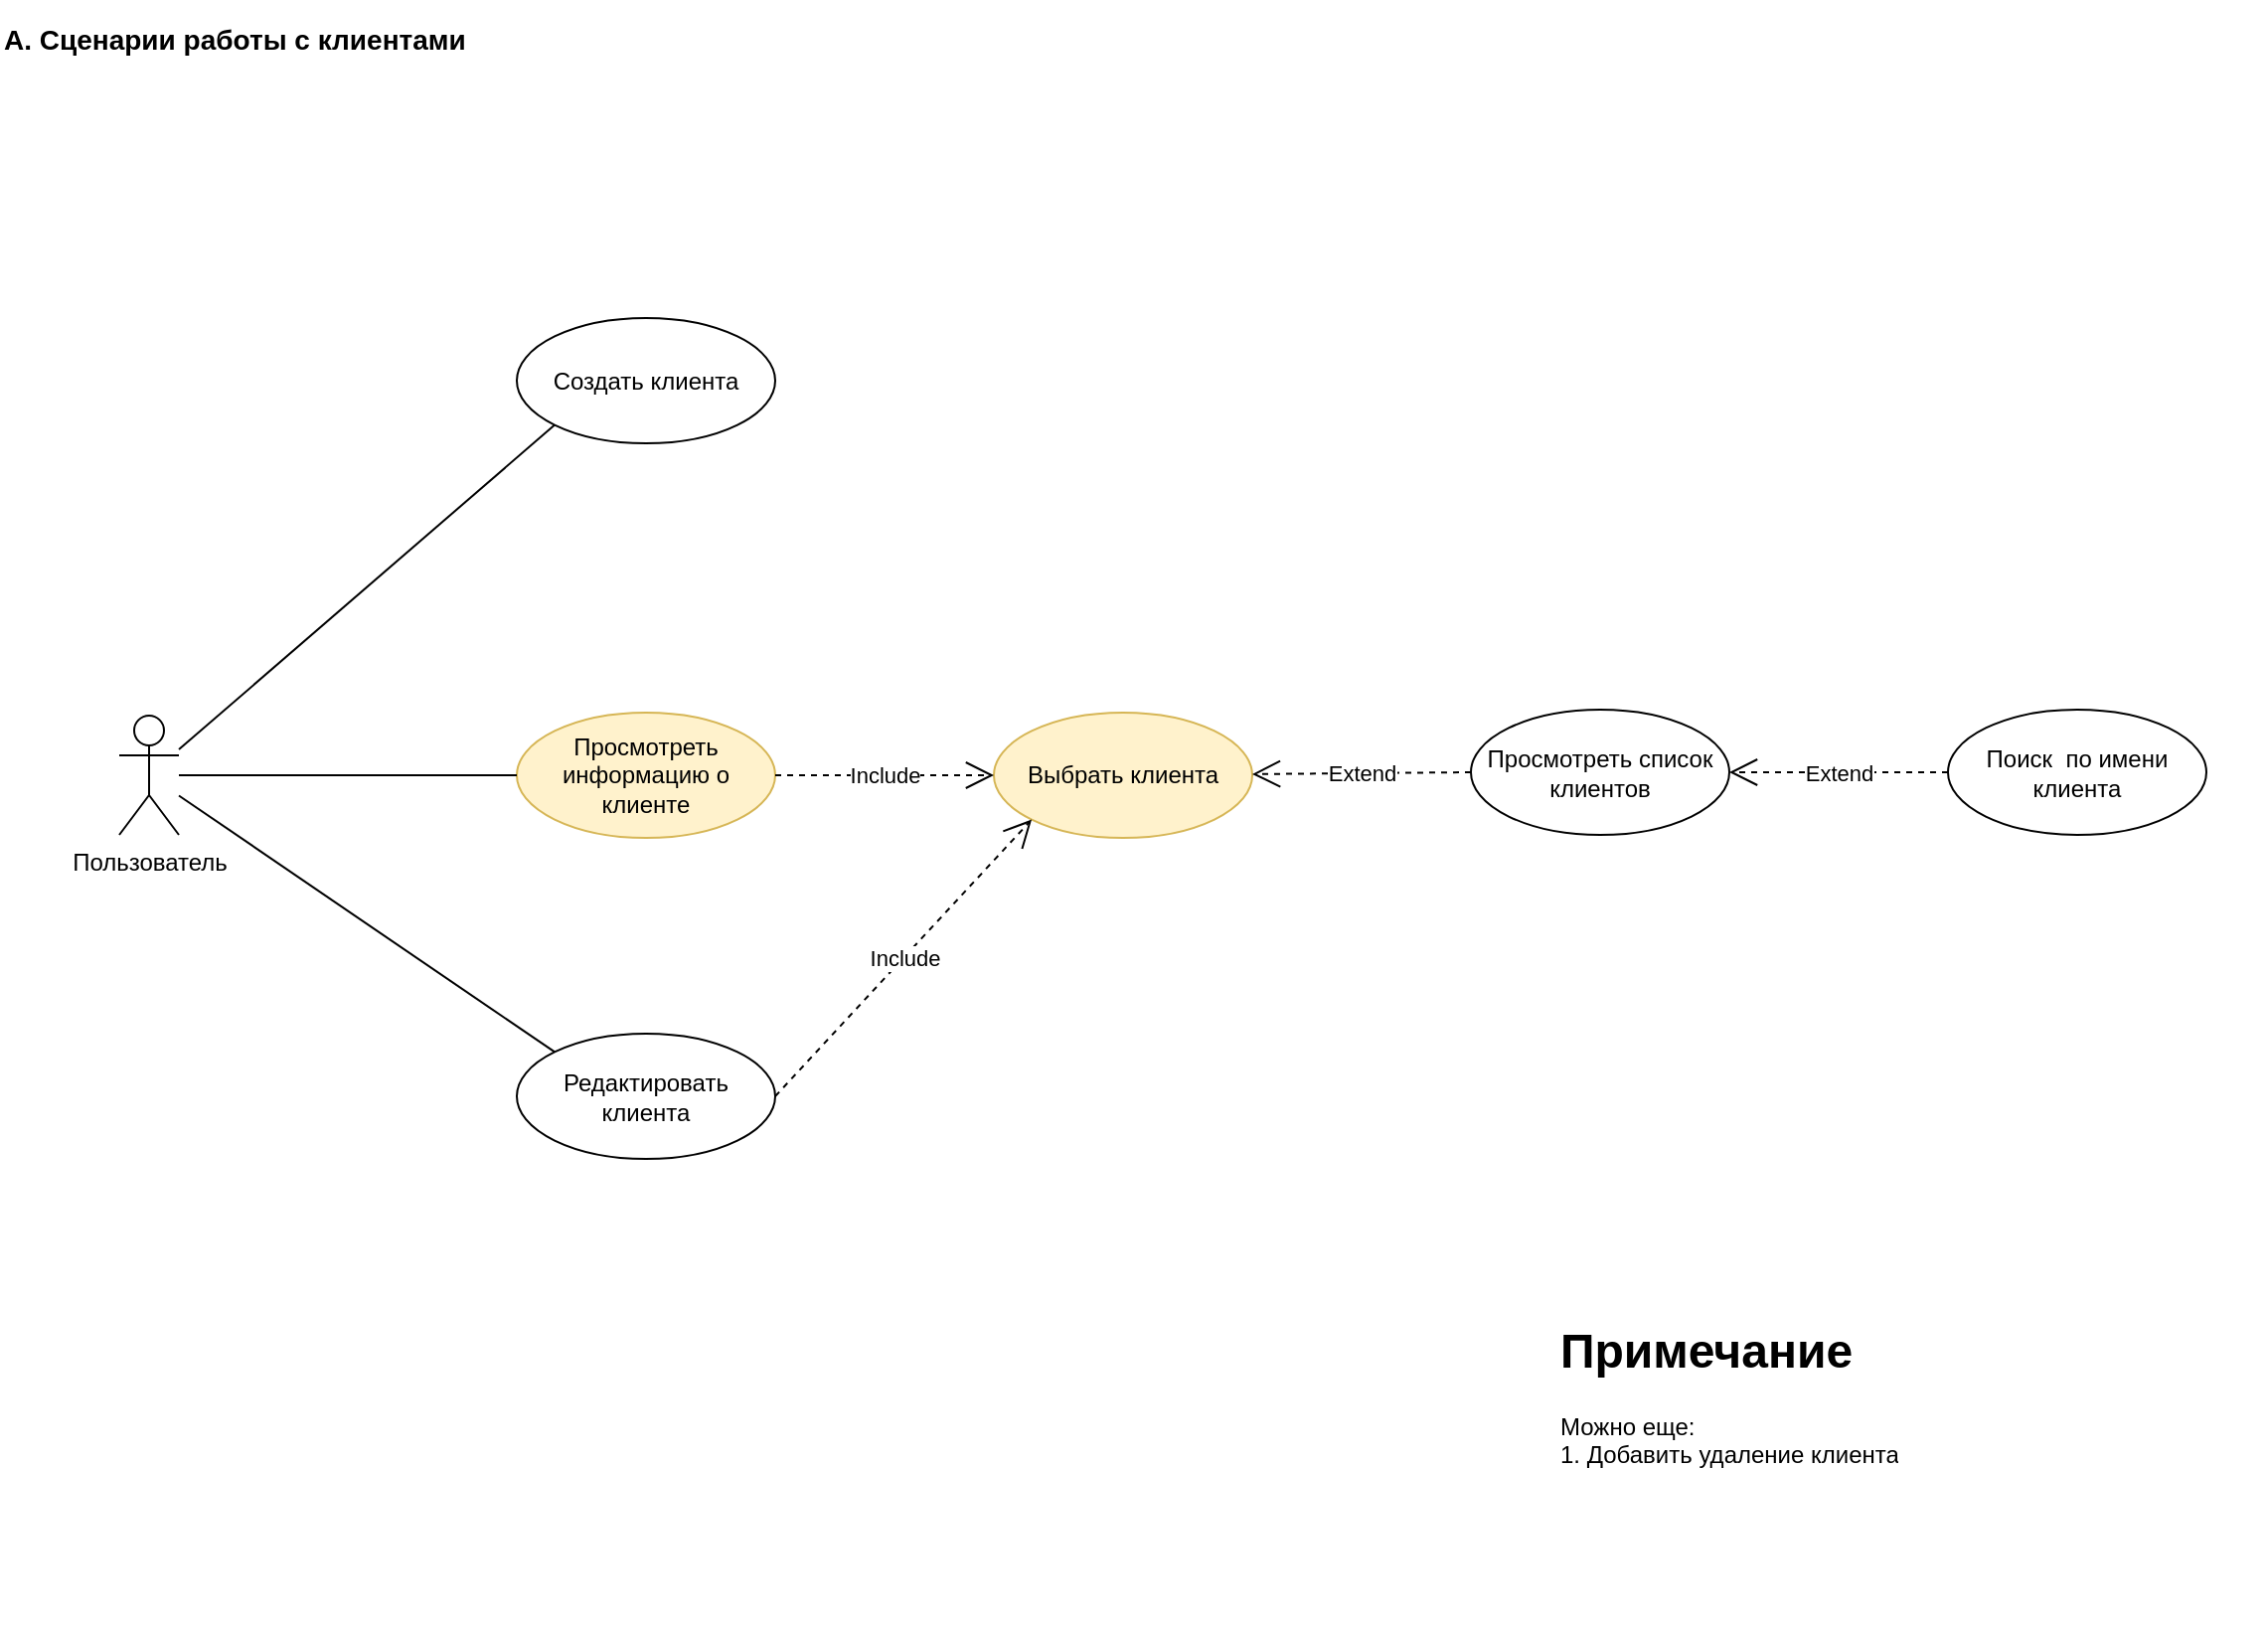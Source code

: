 <mxfile version="20.3.0" type="device" pages="4"><diagram name="A. Клиент" id="KLukvnsCW9kywEPagtwD"><mxGraphModel dx="1422" dy="865" grid="1" gridSize="10" guides="1" tooltips="1" connect="1" arrows="1" fold="1" page="1" pageScale="1" pageWidth="1169" pageHeight="827" math="0" shadow="0"><root><mxCell id="JQDCyqcoF0RoaiC3-Lny-0"/><mxCell id="JQDCyqcoF0RoaiC3-Lny-1" parent="JQDCyqcoF0RoaiC3-Lny-0"/><mxCell id="JQDCyqcoF0RoaiC3-Lny-2" value="Пользователь" style="shape=umlActor;verticalLabelPosition=bottom;verticalAlign=top;html=1;outlineConnect=0;" parent="JQDCyqcoF0RoaiC3-Lny-1" vertex="1"><mxGeometry x="80" y="360" width="30" height="60" as="geometry"/></mxCell><mxCell id="JQDCyqcoF0RoaiC3-Lny-3" value="Создать клиента" style="ellipse;whiteSpace=wrap;html=1;" parent="JQDCyqcoF0RoaiC3-Lny-1" vertex="1"><mxGeometry x="280" y="160" width="130" height="63" as="geometry"/></mxCell><mxCell id="JQDCyqcoF0RoaiC3-Lny-4" value="" style="endArrow=none;html=1;rounded=0;entryX=0;entryY=0;entryDx=0;entryDy=0;" parent="JQDCyqcoF0RoaiC3-Lny-1" source="JQDCyqcoF0RoaiC3-Lny-2" target="NDwJVKcNnX8GIjORpzie-4" edge="1"><mxGeometry width="50" height="50" relative="1" as="geometry"><mxPoint x="110" y="520" as="sourcePoint"/><mxPoint x="250" y="530" as="targetPoint"/></mxGeometry></mxCell><mxCell id="NDwJVKcNnX8GIjORpzie-0" value="Просмотреть информацию о клиенте" style="ellipse;whiteSpace=wrap;html=1;fillColor=#fff2cc;strokeColor=#d6b656;" parent="JQDCyqcoF0RoaiC3-Lny-1" vertex="1"><mxGeometry x="280" y="358.5" width="130" height="63" as="geometry"/></mxCell><mxCell id="NDwJVKcNnX8GIjORpzie-2" value="Просмотреть список клиентов" style="ellipse;whiteSpace=wrap;html=1;" parent="JQDCyqcoF0RoaiC3-Lny-1" vertex="1"><mxGeometry x="760" y="357" width="130" height="63" as="geometry"/></mxCell><mxCell id="NDwJVKcNnX8GIjORpzie-3" value="Поиск&amp;nbsp; по имени клиента" style="ellipse;whiteSpace=wrap;html=1;" parent="JQDCyqcoF0RoaiC3-Lny-1" vertex="1"><mxGeometry x="1000" y="357" width="130" height="63" as="geometry"/></mxCell><mxCell id="NDwJVKcNnX8GIjORpzie-4" value="Редактировать клиента" style="ellipse;whiteSpace=wrap;html=1;" parent="JQDCyqcoF0RoaiC3-Lny-1" vertex="1"><mxGeometry x="280" y="520" width="130" height="63" as="geometry"/></mxCell><mxCell id="NDwJVKcNnX8GIjORpzie-5" value="Выбрать клиента" style="ellipse;whiteSpace=wrap;html=1;fillColor=#fff2cc;strokeColor=#d6b656;" parent="JQDCyqcoF0RoaiC3-Lny-1" vertex="1"><mxGeometry x="520" y="358.5" width="130" height="63" as="geometry"/></mxCell><mxCell id="5cxmv5viWOaPXtyHDh8R-0" value="Include" style="endArrow=open;endSize=12;dashed=1;html=1;rounded=0;entryX=0;entryY=1;entryDx=0;entryDy=0;exitX=1;exitY=0.5;exitDx=0;exitDy=0;" parent="JQDCyqcoF0RoaiC3-Lny-1" source="NDwJVKcNnX8GIjORpzie-4" target="NDwJVKcNnX8GIjORpzie-5" edge="1"><mxGeometry width="160" relative="1" as="geometry"><mxPoint x="480" y="510" as="sourcePoint"/><mxPoint x="450" y="430" as="targetPoint"/></mxGeometry></mxCell><mxCell id="5cxmv5viWOaPXtyHDh8R-1" value="Include" style="endArrow=open;endSize=12;dashed=1;html=1;rounded=0;exitX=1;exitY=0.5;exitDx=0;exitDy=0;entryX=0;entryY=0.5;entryDx=0;entryDy=0;" parent="JQDCyqcoF0RoaiC3-Lny-1" source="NDwJVKcNnX8GIjORpzie-0" target="NDwJVKcNnX8GIjORpzie-5" edge="1"><mxGeometry width="160" relative="1" as="geometry"><mxPoint x="416.569" y="491.716" as="sourcePoint"/><mxPoint x="583.431" y="468.284" as="targetPoint"/></mxGeometry></mxCell><mxCell id="5cxmv5viWOaPXtyHDh8R-2" value="Extend" style="endArrow=open;endSize=12;dashed=1;html=1;rounded=0;exitX=0;exitY=0.5;exitDx=0;exitDy=0;" parent="JQDCyqcoF0RoaiC3-Lny-1" source="NDwJVKcNnX8GIjORpzie-2" target="NDwJVKcNnX8GIjORpzie-5" edge="1"><mxGeometry width="160" relative="1" as="geometry"><mxPoint x="650.0" y="610" as="sourcePoint"/><mxPoint x="770.0" y="610" as="targetPoint"/></mxGeometry></mxCell><mxCell id="5cxmv5viWOaPXtyHDh8R-3" value="Extend" style="endArrow=open;endSize=12;dashed=1;html=1;rounded=0;exitX=0;exitY=0.5;exitDx=0;exitDy=0;entryX=1;entryY=0.5;entryDx=0;entryDy=0;" parent="JQDCyqcoF0RoaiC3-Lny-1" source="NDwJVKcNnX8GIjORpzie-3" target="NDwJVKcNnX8GIjORpzie-2" edge="1"><mxGeometry width="160" relative="1" as="geometry"><mxPoint x="840" y="360" as="sourcePoint"/><mxPoint x="702.47" y="415.012" as="targetPoint"/></mxGeometry></mxCell><mxCell id="5cxmv5viWOaPXtyHDh8R-4" value="" style="endArrow=none;html=1;rounded=0;entryX=0;entryY=0.5;entryDx=0;entryDy=0;" parent="JQDCyqcoF0RoaiC3-Lny-1" source="JQDCyqcoF0RoaiC3-Lny-2" target="NDwJVKcNnX8GIjORpzie-0" edge="1"><mxGeometry width="50" height="50" relative="1" as="geometry"><mxPoint x="120" y="412.973" as="sourcePoint"/><mxPoint x="220" y="372" as="targetPoint"/></mxGeometry></mxCell><mxCell id="5cxmv5viWOaPXtyHDh8R-5" value="" style="endArrow=none;html=1;rounded=0;entryX=0;entryY=1;entryDx=0;entryDy=0;" parent="JQDCyqcoF0RoaiC3-Lny-1" source="JQDCyqcoF0RoaiC3-Lny-2" target="JQDCyqcoF0RoaiC3-Lny-3" edge="1"><mxGeometry width="50" height="50" relative="1" as="geometry"><mxPoint x="120" y="400" as="sourcePoint"/><mxPoint x="290" y="400" as="targetPoint"/></mxGeometry></mxCell><mxCell id="ayAptKKW87aqGU0PAVVP-0" value="A. Сценарии работы с клиентами" style="text;html=1;strokeColor=none;fillColor=none;align=left;verticalAlign=middle;whiteSpace=wrap;rounded=0;fontSize=14;fontStyle=1" parent="JQDCyqcoF0RoaiC3-Lny-1" vertex="1"><mxGeometry x="20" width="400" height="40" as="geometry"/></mxCell><mxCell id="k7tBB2zbM1CoJRFrourM-0" value="&lt;h1&gt;Примечание&lt;/h1&gt;&lt;p&gt;Можно еще:&lt;br&gt;1. Добавить удаление клиента&lt;br&gt;&lt;br&gt;&lt;/p&gt;" style="text;html=1;strokeColor=none;fillColor=none;spacing=5;spacingTop=-20;whiteSpace=wrap;overflow=hidden;rounded=0;" parent="JQDCyqcoF0RoaiC3-Lny-1" vertex="1"><mxGeometry x="800" y="660" width="360" height="160" as="geometry"/></mxCell></root></mxGraphModel></diagram><diagram id="cx80Es1cIBnWXpx1POHm" name="B. Заказ"><mxGraphModel dx="1422" dy="865" grid="1" gridSize="10" guides="1" tooltips="1" connect="1" arrows="1" fold="1" page="1" pageScale="1" pageWidth="1169" pageHeight="827" math="0" shadow="0"><root><mxCell id="0"/><mxCell id="1" parent="0"/><mxCell id="Dp-NFwCU0_cqYfleaEo0-1" value="Пользователь" style="shape=umlActor;verticalLabelPosition=bottom;verticalAlign=top;html=1;outlineConnect=0;" parent="1" vertex="1"><mxGeometry x="79" y="408" width="30" height="60" as="geometry"/></mxCell><mxCell id="ZJcCVnWSf_H_9PrqxpYc-1" value="Создать заказ" style="ellipse;whiteSpace=wrap;html=1;" parent="1" vertex="1"><mxGeometry x="239" y="560" width="160" height="80" as="geometry"/></mxCell><mxCell id="ZJcCVnWSf_H_9PrqxpYc-2" value="" style="endArrow=none;html=1;rounded=0;entryX=0;entryY=0.5;entryDx=0;entryDy=0;exitX=0.5;exitY=0.5;exitDx=0;exitDy=0;exitPerimeter=0;" parent="1" source="Dp-NFwCU0_cqYfleaEo0-1" target="ZJcCVnWSf_H_9PrqxpYc-1" edge="1"><mxGeometry width="50" height="50" relative="1" as="geometry"><mxPoint x="109" y="429" as="sourcePoint"/><mxPoint x="434.289" y="776.716" as="targetPoint"/></mxGeometry></mxCell><mxCell id="ZJcCVnWSf_H_9PrqxpYc-3" value="Выбрать услугу" style="ellipse;whiteSpace=wrap;html=1;fillColor=#fff2cc;strokeColor=#d6b656;" parent="1" vertex="1"><mxGeometry x="519" y="480" width="160" height="80" as="geometry"/></mxCell><mxCell id="ZJcCVnWSf_H_9PrqxpYc-4" value="A. Выбрать клиента" style="ellipse;whiteSpace=wrap;html=1;fillColor=#fff2cc;strokeColor=#d6b656;" parent="1" vertex="1"><mxGeometry x="519" y="640" width="160" height="80" as="geometry"/></mxCell><mxCell id="5-La-iz6cEL9PSC4SYfG-1" value="Include" style="endArrow=open;endSize=12;dashed=1;html=1;rounded=0;exitX=1;exitY=0.5;exitDx=0;exitDy=0;entryX=0;entryY=0.5;entryDx=0;entryDy=0;" parent="1" source="-mVfCBM1lMB4aJnUfzkI-3" target="-mVfCBM1lMB4aJnUfzkI-1" edge="1"><mxGeometry width="160" relative="1" as="geometry"><mxPoint x="331" y="588" as="sourcePoint"/><mxPoint x="379" y="110" as="targetPoint"/></mxGeometry></mxCell><mxCell id="5-La-iz6cEL9PSC4SYfG-2" value="Include" style="endArrow=open;endSize=12;dashed=1;html=1;rounded=0;entryX=0;entryY=0.5;entryDx=0;entryDy=0;" parent="1" source="ZJcCVnWSf_H_9PrqxpYc-1" target="ZJcCVnWSf_H_9PrqxpYc-4" edge="1"><mxGeometry width="160" relative="1" as="geometry"><mxPoint x="375.569" y="581.716" as="sourcePoint"/><mxPoint x="479" y="530" as="targetPoint"/></mxGeometry></mxCell><mxCell id="uztFEMYzFbIKvWcJbq1l-1" value="Extend" style="endArrow=open;endSize=12;dashed=1;html=1;rounded=0;entryX=1;entryY=0.5;entryDx=0;entryDy=0;exitX=0;exitY=0.5;exitDx=0;exitDy=0;" parent="1" source="uztFEMYzFbIKvWcJbq1l-2" target="ZJcCVnWSf_H_9PrqxpYc-4" edge="1"><mxGeometry width="160" relative="1" as="geometry"><mxPoint x="799" y="551" as="sourcePoint"/><mxPoint x="769" y="828" as="targetPoint"/></mxGeometry></mxCell><mxCell id="uztFEMYzFbIKvWcJbq1l-2" value="A. Создать клиента" style="ellipse;whiteSpace=wrap;html=1;fillColor=#fff2cc;strokeColor=#d6b656;" parent="1" vertex="1"><mxGeometry x="799" y="640" width="160" height="80" as="geometry"/></mxCell><mxCell id="-mVfCBM1lMB4aJnUfzkI-1" value="Найти заказ" style="ellipse;whiteSpace=wrap;html=1;" parent="1" vertex="1"><mxGeometry x="519" y="239" width="160" height="80" as="geometry"/></mxCell><mxCell id="-mVfCBM1lMB4aJnUfzkI-2" value="Просмотреть список&lt;br&gt;заказов по клиенту" style="ellipse;whiteSpace=wrap;html=1;" parent="1" vertex="1"><mxGeometry x="799" y="80" width="160" height="80" as="geometry"/></mxCell><mxCell id="-mVfCBM1lMB4aJnUfzkI-3" value="Просмотреть заказ" style="ellipse;whiteSpace=wrap;html=1;fillColor=#fff2cc;strokeColor=#d6b656;" parent="1" vertex="1"><mxGeometry x="239" y="239" width="160" height="80" as="geometry"/></mxCell><mxCell id="qJkOTCLhc56gXQYVJD06-1" value="Просмотреть список заказов" style="ellipse;whiteSpace=wrap;html=1;" parent="1" vertex="1"><mxGeometry x="799" y="239" width="160" height="80" as="geometry"/></mxCell><mxCell id="4Kcxx5mdYXv7qr5ngoYg-1" value="Extend" style="endArrow=open;endSize=12;dashed=1;html=1;rounded=0;exitX=0.5;exitY=1;exitDx=0;exitDy=0;" parent="1" source="-mVfCBM1lMB4aJnUfzkI-2" target="qJkOTCLhc56gXQYVJD06-1" edge="1"><mxGeometry width="160" relative="1" as="geometry"><mxPoint x="969" y="330" as="sourcePoint"/><mxPoint x="1089" y="330" as="targetPoint"/></mxGeometry></mxCell><mxCell id="vV-T36vhtwRR2ZYcWXD9-1" value="" style="endArrow=none;html=1;rounded=0;exitX=0.5;exitY=0.5;exitDx=0;exitDy=0;exitPerimeter=0;entryX=0;entryY=0.5;entryDx=0;entryDy=0;" parent="1" source="Dp-NFwCU0_cqYfleaEo0-1" target="-mVfCBM1lMB4aJnUfzkI-3" edge="1"><mxGeometry width="50" height="50" relative="1" as="geometry"><mxPoint x="159" y="429" as="sourcePoint"/><mxPoint x="269" y="439" as="targetPoint"/></mxGeometry></mxCell><mxCell id="QA1ZFYjzUB4zXXp6fEj0-2" value="Extend" style="endArrow=open;endSize=12;dashed=1;html=1;rounded=0;entryX=1;entryY=0.5;entryDx=0;entryDy=0;exitX=0;exitY=0.5;exitDx=0;exitDy=0;" parent="1" source="qJkOTCLhc56gXQYVJD06-1" target="-mVfCBM1lMB4aJnUfzkI-1" edge="1"><mxGeometry width="160" relative="1" as="geometry"><mxPoint x="999" y="260" as="sourcePoint"/><mxPoint x="1078.999" y="410.004" as="targetPoint"/></mxGeometry></mxCell><mxCell id="Wfo_asX2H02qzQhvFdxR-2" value="Include" style="endArrow=open;endSize=12;dashed=1;html=1;rounded=0;exitX=1;exitY=0;exitDx=0;exitDy=0;entryX=0;entryY=0.5;entryDx=0;entryDy=0;" parent="1" source="ZJcCVnWSf_H_9PrqxpYc-1" target="ZJcCVnWSf_H_9PrqxpYc-3" edge="1"><mxGeometry width="160" relative="1" as="geometry"><mxPoint x="409" y="250" as="sourcePoint"/><mxPoint x="529" y="250" as="targetPoint"/></mxGeometry></mxCell><mxCell id="OSAuo-KsOlLD0I0xTHIJ-4" value="&lt;h1&gt;Примечание&lt;/h1&gt;&lt;p&gt;Можно добавить такие действия как:&lt;br&gt;1. Редактировать заказ&lt;br&gt;2. Обработать/закрыть заказ.&lt;br&gt;3. Удалить заказ.&lt;/p&gt;" style="text;html=1;strokeColor=none;fillColor=none;spacing=5;spacingTop=-20;whiteSpace=wrap;overflow=hidden;rounded=0;" parent="1" vertex="1"><mxGeometry x="10" y="690" width="360" height="160" as="geometry"/></mxCell><mxCell id="OSAuo-KsOlLD0I0xTHIJ-5" value="B. Сценарий работы с заказами" style="text;html=1;strokeColor=none;fillColor=none;align=left;verticalAlign=middle;whiteSpace=wrap;rounded=0;fontSize=14;fontStyle=1" parent="1" vertex="1"><mxGeometry x="20" width="400" height="40" as="geometry"/></mxCell></root></mxGraphModel></diagram><diagram name="С. Обращение" id="J9Av0cZwSM3q4wfCb8Z3"><mxGraphModel dx="1422" dy="865" grid="1" gridSize="10" guides="1" tooltips="1" connect="1" arrows="1" fold="1" page="1" pageScale="1" pageWidth="1169" pageHeight="827" math="0" shadow="0"><root><mxCell id="YH2ii_ygkRzDlvizpiv9-0"/><mxCell id="YH2ii_ygkRzDlvizpiv9-1" parent="YH2ii_ygkRzDlvizpiv9-0"/><mxCell id="YH2ii_ygkRzDlvizpiv9-2" value="Пользователь" style="shape=umlActor;verticalLabelPosition=bottom;verticalAlign=top;html=1;outlineConnect=0;" parent="YH2ii_ygkRzDlvizpiv9-1" vertex="1"><mxGeometry x="80" y="453" width="30" height="60" as="geometry"/></mxCell><mxCell id="YH2ii_ygkRzDlvizpiv9-3" value="Создать обращение" style="ellipse;whiteSpace=wrap;html=1;" parent="YH2ii_ygkRzDlvizpiv9-1" vertex="1"><mxGeometry x="360" y="236" width="130" height="63" as="geometry"/></mxCell><mxCell id="YH2ii_ygkRzDlvizpiv9-4" value="" style="endArrow=none;html=1;rounded=0;entryX=0;entryY=0.5;entryDx=0;entryDy=0;exitX=0.5;exitY=0.5;exitDx=0;exitDy=0;exitPerimeter=0;" parent="YH2ii_ygkRzDlvizpiv9-1" source="YH2ii_ygkRzDlvizpiv9-2" target="YH2ii_ygkRzDlvizpiv9-3" edge="1"><mxGeometry width="50" height="50" relative="1" as="geometry"><mxPoint x="110" y="613" as="sourcePoint"/><mxPoint x="435.289" y="830.716" as="targetPoint"/></mxGeometry></mxCell><mxCell id="YH2ii_ygkRzDlvizpiv9-5" value="Выбрать услугу" style="ellipse;whiteSpace=wrap;html=1;fillColor=#fff2cc;strokeColor=#d6b656;" parent="YH2ii_ygkRzDlvizpiv9-1" vertex="1"><mxGeometry x="610" y="103" width="130" height="63" as="geometry"/></mxCell><mxCell id="YH2ii_ygkRzDlvizpiv9-6" value="A. Выбрать клиента" style="ellipse;whiteSpace=wrap;html=1;fillColor=#fff2cc;strokeColor=#d6b656;" parent="YH2ii_ygkRzDlvizpiv9-1" vertex="1"><mxGeometry x="610" y="236" width="130" height="63" as="geometry"/></mxCell><mxCell id="YH2ii_ygkRzDlvizpiv9-7" value="Include" style="endArrow=open;endSize=12;dashed=1;html=1;rounded=0;exitX=0.5;exitY=0;exitDx=0;exitDy=0;entryX=0;entryY=0.5;entryDx=0;entryDy=0;" parent="YH2ii_ygkRzDlvizpiv9-1" source="YH2ii_ygkRzDlvizpiv9-3" target="YH2ii_ygkRzDlvizpiv9-5" edge="1"><mxGeometry width="160" relative="1" as="geometry"><mxPoint x="462" y="232" as="sourcePoint"/><mxPoint x="462" y="152" as="targetPoint"/></mxGeometry></mxCell><mxCell id="YH2ii_ygkRzDlvizpiv9-8" value="Include" style="endArrow=open;endSize=12;dashed=1;html=1;rounded=0;entryX=0;entryY=0.5;entryDx=0;entryDy=0;" parent="YH2ii_ygkRzDlvizpiv9-1" source="YH2ii_ygkRzDlvizpiv9-3" target="YH2ii_ygkRzDlvizpiv9-6" edge="1"><mxGeometry width="160" relative="1" as="geometry"><mxPoint x="506.569" y="264.716" as="sourcePoint"/><mxPoint x="610" y="213" as="targetPoint"/></mxGeometry></mxCell><mxCell id="YH2ii_ygkRzDlvizpiv9-9" value="Extend" style="endArrow=open;endSize=12;dashed=1;html=1;rounded=0;exitX=0;exitY=0.5;exitDx=0;exitDy=0;entryX=1;entryY=1;entryDx=0;entryDy=0;" parent="YH2ii_ygkRzDlvizpiv9-1" source="YH2ii_ygkRzDlvizpiv9-10" target="YH2ii_ygkRzDlvizpiv9-3" edge="1"><mxGeometry width="160" relative="1" as="geometry"><mxPoint x="250" y="573" as="sourcePoint"/><mxPoint x="410" y="403" as="targetPoint"/></mxGeometry></mxCell><mxCell id="YH2ii_ygkRzDlvizpiv9-10" value="Создать оповещения" style="ellipse;whiteSpace=wrap;html=1;fillColor=#fff2cc;strokeColor=#d6b656;" parent="YH2ii_ygkRzDlvizpiv9-1" vertex="1"><mxGeometry x="748" y="343" width="130" height="63" as="geometry"/></mxCell><mxCell id="NBtlSQxk7UIFTg90ILZ1-0" value="Создать задачу" style="ellipse;whiteSpace=wrap;html=1;fillColor=#fff2cc;strokeColor=#d6b656;" parent="YH2ii_ygkRzDlvizpiv9-1" vertex="1"><mxGeometry x="948" y="123" width="130" height="63" as="geometry"/></mxCell><mxCell id="NBtlSQxk7UIFTg90ILZ1-1" value="Include" style="endArrow=open;endSize=12;dashed=1;html=1;rounded=0;entryX=0;entryY=0.5;entryDx=0;entryDy=0;exitX=1;exitY=0;exitDx=0;exitDy=0;" parent="YH2ii_ygkRzDlvizpiv9-1" source="YH2ii_ygkRzDlvizpiv9-3" target="NBtlSQxk7UIFTg90ILZ1-0" edge="1"><mxGeometry width="160" relative="1" as="geometry"><mxPoint x="506.569" y="321.284" as="sourcePoint"/><mxPoint x="610" y="373" as="targetPoint"/></mxGeometry></mxCell><mxCell id="NBtlSQxk7UIFTg90ILZ1-2" value="Система" style="shape=umlActor;verticalLabelPosition=bottom;verticalAlign=top;html=1;outlineConnect=0;" parent="YH2ii_ygkRzDlvizpiv9-1" vertex="1"><mxGeometry x="998" y="283" width="30" height="60" as="geometry"/></mxCell><mxCell id="NBtlSQxk7UIFTg90ILZ1-3" value="" style="endArrow=none;html=1;rounded=0;exitX=0.5;exitY=1;exitDx=0;exitDy=0;" parent="YH2ii_ygkRzDlvizpiv9-1" source="NBtlSQxk7UIFTg90ILZ1-0" target="NBtlSQxk7UIFTg90ILZ1-2" edge="1"><mxGeometry width="50" height="50" relative="1" as="geometry"><mxPoint x="718" y="472.5" as="sourcePoint"/><mxPoint x="878" y="472.5" as="targetPoint"/></mxGeometry></mxCell><mxCell id="TnqgunvOLiDNtVQxbjGg-0" value="" style="endArrow=none;html=1;rounded=0;exitX=1;exitY=0.5;exitDx=0;exitDy=0;" parent="YH2ii_ygkRzDlvizpiv9-1" source="YH2ii_ygkRzDlvizpiv9-10" target="NBtlSQxk7UIFTg90ILZ1-2" edge="1"><mxGeometry width="50" height="50" relative="1" as="geometry"><mxPoint x="780" y="453" as="sourcePoint"/><mxPoint x="900" y="453" as="targetPoint"/></mxGeometry></mxCell><mxCell id="Dgr8PeEyvj7cF6divI3Z-0" value="Просмотреть обращение" style="ellipse;whiteSpace=wrap;html=1;" parent="YH2ii_ygkRzDlvizpiv9-1" vertex="1"><mxGeometry x="360" y="453" width="130" height="63" as="geometry"/></mxCell><mxCell id="98xsLJ1HaJntLQyoaxgM-6" value="Закрыть обращение" style="ellipse;whiteSpace=wrap;html=1;" parent="YH2ii_ygkRzDlvizpiv9-1" vertex="1"><mxGeometry x="360" y="593" width="130" height="63" as="geometry"/></mxCell><mxCell id="oEmEIrNaXG2lB7oXxaEG-0" value="Найти обращение" style="ellipse;whiteSpace=wrap;html=1;fillColor=#fff2cc;strokeColor=#d6b656;" parent="YH2ii_ygkRzDlvizpiv9-1" vertex="1"><mxGeometry x="660" y="453" width="130" height="63" as="geometry"/></mxCell><mxCell id="oEmEIrNaXG2lB7oXxaEG-1" value="Include" style="endArrow=open;endSize=12;dashed=1;html=1;rounded=0;entryX=0;entryY=0.5;entryDx=0;entryDy=0;exitX=1;exitY=0.5;exitDx=0;exitDy=0;" parent="YH2ii_ygkRzDlvizpiv9-1" source="Dgr8PeEyvj7cF6divI3Z-0" target="oEmEIrNaXG2lB7oXxaEG-0" edge="1"><mxGeometry width="160" relative="1" as="geometry"><mxPoint x="620.0" y="600" as="sourcePoint"/><mxPoint x="740.0" y="600" as="targetPoint"/></mxGeometry></mxCell><mxCell id="oEmEIrNaXG2lB7oXxaEG-3" value="" style="endArrow=none;html=1;rounded=0;entryX=0;entryY=0.5;entryDx=0;entryDy=0;exitX=0.5;exitY=0.5;exitDx=0;exitDy=0;exitPerimeter=0;" parent="YH2ii_ygkRzDlvizpiv9-1" source="YH2ii_ygkRzDlvizpiv9-2" target="Dgr8PeEyvj7cF6divI3Z-0" edge="1"><mxGeometry width="50" height="50" relative="1" as="geometry"><mxPoint x="120" y="473" as="sourcePoint"/><mxPoint x="370.0" y="277.5" as="targetPoint"/></mxGeometry></mxCell><mxCell id="oEmEIrNaXG2lB7oXxaEG-4" value="" style="endArrow=none;html=1;rounded=0;entryX=0;entryY=0.5;entryDx=0;entryDy=0;exitX=0.5;exitY=0.5;exitDx=0;exitDy=0;exitPerimeter=0;" parent="YH2ii_ygkRzDlvizpiv9-1" source="YH2ii_ygkRzDlvizpiv9-2" target="98xsLJ1HaJntLQyoaxgM-6" edge="1"><mxGeometry width="50" height="50" relative="1" as="geometry"><mxPoint x="105" y="493" as="sourcePoint"/><mxPoint x="370.0" y="484.5" as="targetPoint"/></mxGeometry></mxCell><mxCell id="Ibt7z6BkmpL_K9-7oLgV-0" value="&lt;h1&gt;Примечание&lt;/h1&gt;&lt;p&gt;Можно еще:&lt;br&gt;1. Добавить просмотр списка сообщений.&lt;/p&gt;&lt;p&gt;2. Исключить создание задачи/оповещения.&lt;/p&gt;&lt;p&gt;3. Клиент может добавлять обращение?&lt;br&gt;&lt;br&gt;&lt;/p&gt;&lt;p&gt;&lt;br&gt;&lt;/p&gt;&lt;p&gt;&lt;br&gt;&lt;br&gt;&lt;/p&gt;" style="text;html=1;strokeColor=none;fillColor=none;spacing=5;spacingTop=-20;whiteSpace=wrap;overflow=hidden;rounded=0;" parent="YH2ii_ygkRzDlvizpiv9-1" vertex="1"><mxGeometry x="780" y="660" width="360" height="160" as="geometry"/></mxCell><mxCell id="HHC9YbBLuyiTA724aALF-0" value="Include" style="endArrow=open;endSize=12;dashed=1;html=1;rounded=0;entryX=0;entryY=1;entryDx=0;entryDy=0;exitX=1;exitY=0.5;exitDx=0;exitDy=0;" parent="YH2ii_ygkRzDlvizpiv9-1" source="98xsLJ1HaJntLQyoaxgM-6" target="oEmEIrNaXG2lB7oXxaEG-0" edge="1"><mxGeometry width="160" relative="1" as="geometry"><mxPoint x="500.0" y="491.5" as="sourcePoint"/><mxPoint x="610.0" y="491.5" as="targetPoint"/></mxGeometry></mxCell><mxCell id="FC5SLcyUdPW4-q3BD_RG-0" value="B. Сценарий работы с обращениями" style="text;html=1;strokeColor=none;fillColor=none;align=left;verticalAlign=middle;whiteSpace=wrap;rounded=0;fontSize=14;fontStyle=1" parent="YH2ii_ygkRzDlvizpiv9-1" vertex="1"><mxGeometry width="400" height="40" as="geometry"/></mxCell></root></mxGraphModel></diagram><diagram name="D. Задача" id="0n-PyX27MfynlqV1zX5s"><mxGraphModel dx="1422" dy="865" grid="1" gridSize="10" guides="1" tooltips="1" connect="1" arrows="1" fold="1" page="1" pageScale="1" pageWidth="1169" pageHeight="827" math="0" shadow="0"><root><mxCell id="sid1mXp_pJEUoXsOjnq5-0"/><mxCell id="sid1mXp_pJEUoXsOjnq5-1" parent="sid1mXp_pJEUoXsOjnq5-0"/><mxCell id="sid1mXp_pJEUoXsOjnq5-2" value="Система" style="shape=umlActor;verticalLabelPosition=bottom;verticalAlign=top;html=1;outlineConnect=0;" parent="sid1mXp_pJEUoXsOjnq5-1" vertex="1"><mxGeometry x="80" y="365" width="30" height="60" as="geometry"/></mxCell><mxCell id="sid1mXp_pJEUoXsOjnq5-3" value="Создать обращение" style="ellipse;whiteSpace=wrap;html=1;" parent="sid1mXp_pJEUoXsOjnq5-1" vertex="1"><mxGeometry x="1470" y="253" width="130" height="63" as="geometry"/></mxCell><mxCell id="sid1mXp_pJEUoXsOjnq5-4" value="" style="endArrow=none;html=1;rounded=0;exitX=0.5;exitY=0.5;exitDx=0;exitDy=0;exitPerimeter=0;entryX=0;entryY=0.5;entryDx=0;entryDy=0;" parent="sid1mXp_pJEUoXsOjnq5-1" source="sid1mXp_pJEUoXsOjnq5-2" edge="1" target="OT8nMHHASrQ-DjAEnsiO-0"><mxGeometry width="50" height="50" relative="1" as="geometry"><mxPoint x="110" y="583" as="sourcePoint"/><mxPoint x="210" y="353" as="targetPoint"/></mxGeometry></mxCell><mxCell id="sid1mXp_pJEUoXsOjnq5-5" value="Выбрать услугу" style="ellipse;whiteSpace=wrap;html=1;fillColor=#fff2cc;strokeColor=#d6b656;" parent="sid1mXp_pJEUoXsOjnq5-1" vertex="1"><mxGeometry x="1720" y="120" width="130" height="63" as="geometry"/></mxCell><mxCell id="sid1mXp_pJEUoXsOjnq5-6" value="A. Выбрать клиента" style="ellipse;whiteSpace=wrap;html=1;fillColor=#fff2cc;strokeColor=#d6b656;" parent="sid1mXp_pJEUoXsOjnq5-1" vertex="1"><mxGeometry x="1720" y="253" width="130" height="63" as="geometry"/></mxCell><mxCell id="sid1mXp_pJEUoXsOjnq5-7" value="Extend" style="endArrow=open;endSize=12;dashed=1;html=1;rounded=0;exitX=1;exitY=0.5;exitDx=0;exitDy=0;" parent="sid1mXp_pJEUoXsOjnq5-1" source="OT8nMHHASrQ-DjAEnsiO-0" edge="1" target="OT8nMHHASrQ-DjAEnsiO-2"><mxGeometry width="160" relative="1" as="geometry"><mxPoint x="490" y="363" as="sourcePoint"/><mxPoint x="600" y="313" as="targetPoint"/></mxGeometry></mxCell><mxCell id="sid1mXp_pJEUoXsOjnq5-8" value="Include" style="endArrow=open;endSize=12;dashed=1;html=1;rounded=0;entryX=0;entryY=0.5;entryDx=0;entryDy=0;" parent="sid1mXp_pJEUoXsOjnq5-1" source="sid1mXp_pJEUoXsOjnq5-3" target="sid1mXp_pJEUoXsOjnq5-6" edge="1"><mxGeometry width="160" relative="1" as="geometry"><mxPoint x="1616.569" y="281.716" as="sourcePoint"/><mxPoint x="1720" y="230" as="targetPoint"/></mxGeometry></mxCell><mxCell id="sid1mXp_pJEUoXsOjnq5-9" value="Extend" style="endArrow=open;endSize=12;dashed=1;html=1;rounded=0;exitX=0;exitY=0.5;exitDx=0;exitDy=0;entryX=1;entryY=1;entryDx=0;entryDy=0;" parent="sid1mXp_pJEUoXsOjnq5-1" source="sid1mXp_pJEUoXsOjnq5-10" target="sid1mXp_pJEUoXsOjnq5-3" edge="1"><mxGeometry width="160" relative="1" as="geometry"><mxPoint x="1360" y="590" as="sourcePoint"/><mxPoint x="1520" y="420" as="targetPoint"/></mxGeometry></mxCell><mxCell id="sid1mXp_pJEUoXsOjnq5-10" value="Создать оповещение" style="ellipse;whiteSpace=wrap;html=1;fillColor=#fff2cc;strokeColor=#d6b656;" parent="sid1mXp_pJEUoXsOjnq5-1" vertex="1"><mxGeometry x="1910" y="330" width="130" height="63" as="geometry"/></mxCell><mxCell id="sid1mXp_pJEUoXsOjnq5-11" value="Создать задачу" style="ellipse;whiteSpace=wrap;html=1;fillColor=#fff2cc;strokeColor=#d6b656;" parent="sid1mXp_pJEUoXsOjnq5-1" vertex="1"><mxGeometry x="2130" y="130" width="130" height="63" as="geometry"/></mxCell><mxCell id="sid1mXp_pJEUoXsOjnq5-12" value="Include" style="endArrow=open;endSize=12;dashed=1;html=1;rounded=0;entryX=0;entryY=0.5;entryDx=0;entryDy=0;exitX=1;exitY=0;exitDx=0;exitDy=0;" parent="sid1mXp_pJEUoXsOjnq5-1" source="sid1mXp_pJEUoXsOjnq5-3" target="sid1mXp_pJEUoXsOjnq5-11" edge="1"><mxGeometry width="160" relative="1" as="geometry"><mxPoint x="1616.569" y="338.284" as="sourcePoint"/><mxPoint x="1720" y="390" as="targetPoint"/></mxGeometry></mxCell><mxCell id="sid1mXp_pJEUoXsOjnq5-13" value="Система" style="shape=umlActor;verticalLabelPosition=bottom;verticalAlign=top;html=1;outlineConnect=0;" parent="sid1mXp_pJEUoXsOjnq5-1" vertex="1"><mxGeometry x="2180" y="290" width="30" height="60" as="geometry"/></mxCell><mxCell id="sid1mXp_pJEUoXsOjnq5-14" value="" style="endArrow=none;html=1;rounded=0;exitX=0.5;exitY=1;exitDx=0;exitDy=0;" parent="sid1mXp_pJEUoXsOjnq5-1" source="sid1mXp_pJEUoXsOjnq5-11" target="sid1mXp_pJEUoXsOjnq5-13" edge="1"><mxGeometry width="50" height="50" relative="1" as="geometry"><mxPoint x="1900" y="479.5" as="sourcePoint"/><mxPoint x="2060" y="479.5" as="targetPoint"/></mxGeometry></mxCell><mxCell id="sid1mXp_pJEUoXsOjnq5-15" value="" style="endArrow=none;html=1;rounded=0;exitX=1;exitY=0.5;exitDx=0;exitDy=0;" parent="sid1mXp_pJEUoXsOjnq5-1" source="sid1mXp_pJEUoXsOjnq5-10" target="sid1mXp_pJEUoXsOjnq5-13" edge="1"><mxGeometry width="50" height="50" relative="1" as="geometry"><mxPoint x="1890" y="470" as="sourcePoint"/><mxPoint x="2010" y="470" as="targetPoint"/></mxGeometry></mxCell><mxCell id="sid1mXp_pJEUoXsOjnq5-16" value="Просмотреть обращение" style="ellipse;whiteSpace=wrap;html=1;" parent="sid1mXp_pJEUoXsOjnq5-1" vertex="1"><mxGeometry x="1470" y="470" width="130" height="63" as="geometry"/></mxCell><mxCell id="sid1mXp_pJEUoXsOjnq5-17" value="Закрыть обращение" style="ellipse;whiteSpace=wrap;html=1;" parent="sid1mXp_pJEUoXsOjnq5-1" vertex="1"><mxGeometry x="1470" y="610" width="130" height="63" as="geometry"/></mxCell><mxCell id="sid1mXp_pJEUoXsOjnq5-18" value="Найти обращение" style="ellipse;whiteSpace=wrap;html=1;fillColor=#fff2cc;strokeColor=#d6b656;" parent="sid1mXp_pJEUoXsOjnq5-1" vertex="1"><mxGeometry x="1770" y="470" width="130" height="63" as="geometry"/></mxCell><mxCell id="sid1mXp_pJEUoXsOjnq5-19" value="Include" style="endArrow=open;endSize=12;dashed=1;html=1;rounded=0;entryX=0;entryY=0.5;entryDx=0;entryDy=0;exitX=1;exitY=0.5;exitDx=0;exitDy=0;" parent="sid1mXp_pJEUoXsOjnq5-1" source="sid1mXp_pJEUoXsOjnq5-16" target="sid1mXp_pJEUoXsOjnq5-18" edge="1"><mxGeometry width="160" relative="1" as="geometry"><mxPoint x="1730.0" y="617" as="sourcePoint"/><mxPoint x="1850.0" y="617" as="targetPoint"/></mxGeometry></mxCell><mxCell id="sid1mXp_pJEUoXsOjnq5-21" value="" style="endArrow=none;html=1;rounded=0;exitX=0.5;exitY=0.5;exitDx=0;exitDy=0;exitPerimeter=0;entryX=0;entryY=0.5;entryDx=0;entryDy=0;" parent="sid1mXp_pJEUoXsOjnq5-1" source="sid1mXp_pJEUoXsOjnq5-2" edge="1" target="sRGY029OOlbXhQiYVxjR-1"><mxGeometry width="50" height="50" relative="1" as="geometry"><mxPoint x="105" y="463" as="sourcePoint"/><mxPoint x="200" y="513" as="targetPoint"/></mxGeometry></mxCell><mxCell id="sid1mXp_pJEUoXsOjnq5-22" value="&lt;h1&gt;Примечание&lt;/h1&gt;&lt;p&gt;Можно еще:&lt;br&gt;1. Добавить просмотр списка сообщений.&lt;br&gt;2. Исключить создание задачи/оповещения.&lt;br&gt;&lt;br&gt;&lt;/p&gt;" style="text;html=1;strokeColor=none;fillColor=none;spacing=5;spacingTop=-20;whiteSpace=wrap;overflow=hidden;rounded=0;" parent="sid1mXp_pJEUoXsOjnq5-1" vertex="1"><mxGeometry x="1280" y="660" width="360" height="160" as="geometry"/></mxCell><mxCell id="sid1mXp_pJEUoXsOjnq5-23" value="Include" style="endArrow=open;endSize=12;dashed=1;html=1;rounded=0;entryX=0;entryY=1;entryDx=0;entryDy=0;exitX=1;exitY=0.5;exitDx=0;exitDy=0;" parent="sid1mXp_pJEUoXsOjnq5-1" source="sid1mXp_pJEUoXsOjnq5-17" target="sid1mXp_pJEUoXsOjnq5-18" edge="1"><mxGeometry width="160" relative="1" as="geometry"><mxPoint x="1610.0" y="508.5" as="sourcePoint"/><mxPoint x="1720.0" y="508.5" as="targetPoint"/></mxGeometry></mxCell><mxCell id="sid1mXp_pJEUoXsOjnq5-24" value="D. Сценарий работы с задачами" style="text;html=1;strokeColor=none;fillColor=none;align=left;verticalAlign=middle;whiteSpace=wrap;rounded=0;fontSize=14;fontStyle=1" parent="sid1mXp_pJEUoXsOjnq5-1" vertex="1"><mxGeometry x="20" width="400" height="40" as="geometry"/></mxCell><mxCell id="OT8nMHHASrQ-DjAEnsiO-0" value="Создать&amp;nbsp; задачу" style="ellipse;whiteSpace=wrap;html=1;" parent="sid1mXp_pJEUoXsOjnq5-1" vertex="1"><mxGeometry x="280" y="183" width="130" height="63" as="geometry"/></mxCell><mxCell id="OT8nMHHASrQ-DjAEnsiO-2" value="Создать обращение" style="ellipse;whiteSpace=wrap;html=1;fillColor=#fff2cc;strokeColor=#d6b656;" parent="sid1mXp_pJEUoXsOjnq5-1" vertex="1"><mxGeometry x="630" y="183" width="130" height="63" as="geometry"/></mxCell><mxCell id="sRGY029OOlbXhQiYVxjR-1" value="Закрыть задачу" style="ellipse;whiteSpace=wrap;html=1;" parent="sid1mXp_pJEUoXsOjnq5-1" vertex="1"><mxGeometry x="280" y="413" width="130" height="63" as="geometry"/></mxCell><mxCell id="sRGY029OOlbXhQiYVxjR-2" value="Include" style="endArrow=open;endSize=12;dashed=1;html=1;rounded=0;exitX=1;exitY=0.5;exitDx=0;exitDy=0;entryX=0;entryY=0.5;entryDx=0;entryDy=0;" parent="sid1mXp_pJEUoXsOjnq5-1" source="sRGY029OOlbXhQiYVxjR-1" edge="1" target="sRGY029OOlbXhQiYVxjR-3"><mxGeometry width="160" relative="1" as="geometry"><mxPoint x="369.02" y="279.016" as="sourcePoint"/><mxPoint x="560" y="445" as="targetPoint"/></mxGeometry></mxCell><mxCell id="sRGY029OOlbXhQiYVxjR-3" value="Закрыть&lt;br&gt;обращение" style="ellipse;whiteSpace=wrap;html=1;" parent="sid1mXp_pJEUoXsOjnq5-1" vertex="1"><mxGeometry x="520" y="413" width="130" height="63" as="geometry"/></mxCell><mxCell id="jkuOD7fwN3cd8jdpSFvr-0" value="Создать оповещение" style="ellipse;whiteSpace=wrap;html=1;" parent="sid1mXp_pJEUoXsOjnq5-1" vertex="1"><mxGeometry x="760" y="413" width="130" height="63" as="geometry"/></mxCell><mxCell id="jkuOD7fwN3cd8jdpSFvr-1" value="Include" style="endArrow=open;endSize=12;dashed=1;html=1;rounded=0;exitX=1;exitY=0.5;exitDx=0;exitDy=0;entryX=0;entryY=0.5;entryDx=0;entryDy=0;" parent="sid1mXp_pJEUoXsOjnq5-1" source="sRGY029OOlbXhQiYVxjR-3" edge="1" target="jkuOD7fwN3cd8jdpSFvr-0"><mxGeometry width="160" relative="1" as="geometry"><mxPoint x="800" y="433" as="sourcePoint"/><mxPoint x="750" y="443" as="targetPoint"/></mxGeometry></mxCell><mxCell id="0XH-kn-dW8sVP0HenuTL-0" value="Завершить&amp;nbsp; задачу" style="ellipse;whiteSpace=wrap;html=1;" vertex="1" parent="sid1mXp_pJEUoXsOjnq5-1"><mxGeometry x="280" y="583" width="130" height="63" as="geometry"/></mxCell><mxCell id="0XH-kn-dW8sVP0HenuTL-1" value="???" style="shape=umlActor;verticalLabelPosition=bottom;verticalAlign=top;html=1;outlineConnect=0;" vertex="1" parent="sid1mXp_pJEUoXsOjnq5-1"><mxGeometry x="570" y="584.5" width="30" height="60" as="geometry"/></mxCell><mxCell id="0XH-kn-dW8sVP0HenuTL-2" value="" style="endArrow=none;html=1;rounded=0;exitX=1;exitY=0.5;exitDx=0;exitDy=0;" edge="1" parent="sid1mXp_pJEUoXsOjnq5-1" source="0XH-kn-dW8sVP0HenuTL-0" target="0XH-kn-dW8sVP0HenuTL-1"><mxGeometry width="50" height="50" relative="1" as="geometry"><mxPoint x="45" y="463" as="sourcePoint"/><mxPoint x="170" y="463" as="targetPoint"/></mxGeometry></mxCell><mxCell id="0XH-kn-dW8sVP0HenuTL-3" value="Include" style="endArrow=open;endSize=12;dashed=1;html=1;rounded=0;exitX=0.5;exitY=0;exitDx=0;exitDy=0;entryX=0.5;entryY=1;entryDx=0;entryDy=0;" edge="1" parent="sid1mXp_pJEUoXsOjnq5-1" source="0XH-kn-dW8sVP0HenuTL-0" target="sRGY029OOlbXhQiYVxjR-1"><mxGeometry width="160" relative="1" as="geometry"><mxPoint x="420.0" y="584.5" as="sourcePoint"/><mxPoint x="190" y="623" as="targetPoint"/></mxGeometry></mxCell></root></mxGraphModel></diagram></mxfile>